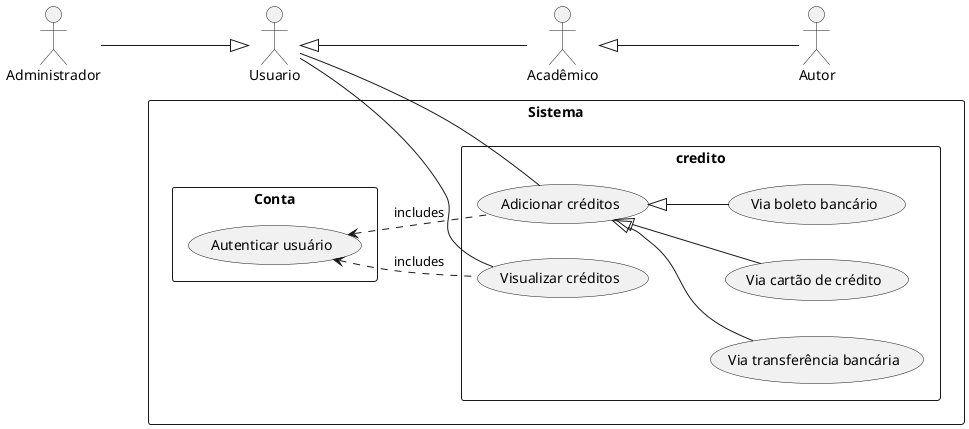 @startuml credito

left to right direction

:Usuario: as Usuario
:Acadêmico: as Academico
:Administrador: as Administrador

Academico <|-- Autor
Usuario <|-down- Academico
Usuario <|-up- Administrador

rectangle Sistema {
    rectangle Conta {
        (Autenticar usuário)
    }
    rectangle credito {
        Usuario -- (Visualizar créditos)
        Usuario -- (Adicionar créditos)

        (Autenticar usuário) <.. (Visualizar créditos) : includes
        (Autenticar usuário) <.. (Adicionar créditos) : includes

        (Adicionar créditos) <|-- (Via cartão de crédito)
        (Adicionar créditos) <|-- (Via boleto bancário)
        (Adicionar créditos) <|-- (Via transferência bancária)
    }
}

@enduml